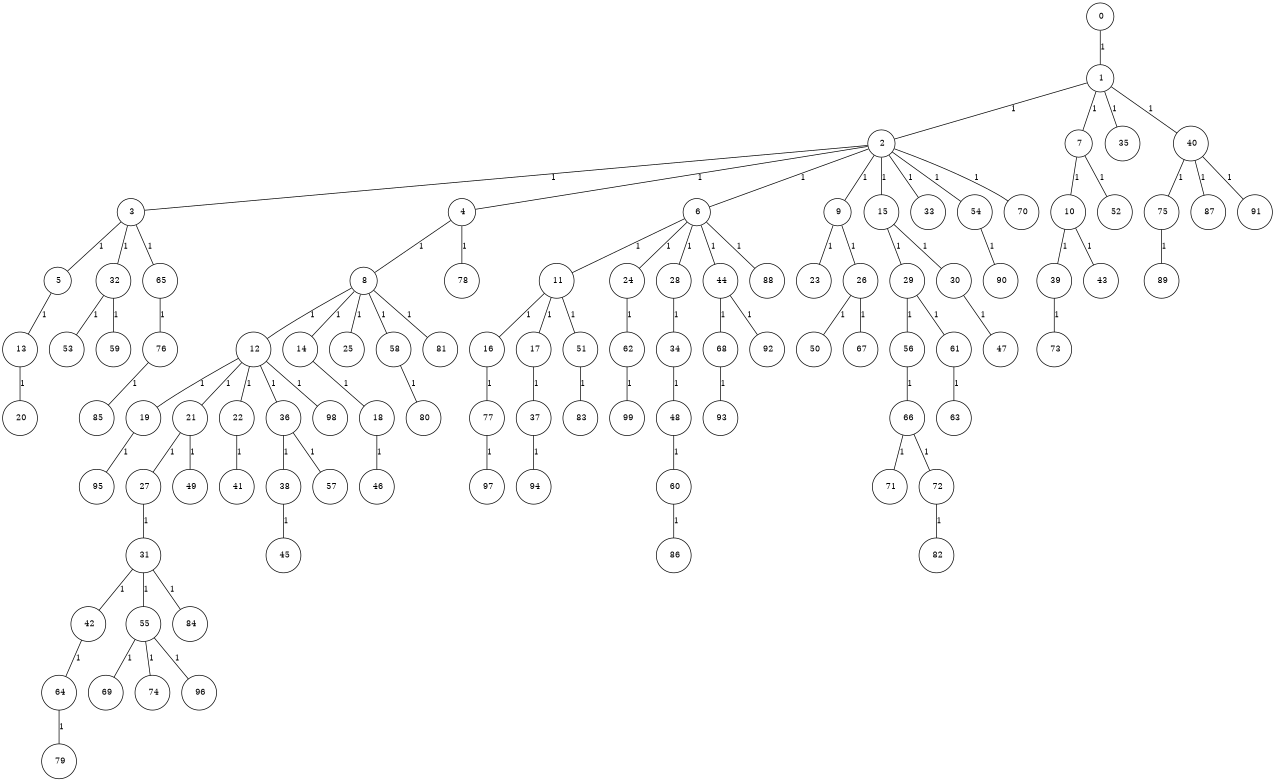 graph G {
size="8.5,11;"
ratio = "expand;"
fixedsize="true;"
overlap="scale;"
node[shape=circle,width=.12,hight=.12,fontsize=12]
edge[fontsize=12]

0[label=" 0" color=black, pos="1.3853855,2.6512098!"];
1[label=" 1" color=black, pos="2.7095905,2.8838037!"];
2[label=" 2" color=black, pos="0.22883801,0.7129266!"];
3[label=" 3" color=black, pos="1.0252865,1.4635455!"];
4[label=" 4" color=black, pos="1.3498598,2.5915981!"];
5[label=" 5" color=black, pos="0.56870463,1.2750194!"];
6[label=" 6" color=black, pos="1.0676448,2.483077!"];
7[label=" 7" color=black, pos="1.8383533,0.35128625!"];
8[label=" 8" color=black, pos="0.48757844,1.4438225!"];
9[label=" 9" color=black, pos="0.66972984,2.5519654!"];
10[label=" 10" color=black, pos="0.41364566,2.2252614!"];
11[label=" 11" color=black, pos="2.3956365,1.023222!"];
12[label=" 12" color=black, pos="2.2492146,2.4758605!"];
13[label=" 13" color=black, pos="0.48909563,0.66921911!"];
14[label=" 14" color=black, pos="1.3628455,2.5860973!"];
15[label=" 15" color=black, pos="2.407954,2.4249376!"];
16[label=" 16" color=black, pos="2.9398795,0.09270135!"];
17[label=" 17" color=black, pos="1.1963863,2.5081772!"];
18[label=" 18" color=black, pos="1.9095587,1.0489641!"];
19[label=" 19" color=black, pos="0.42224536,0.050691573!"];
20[label=" 20" color=black, pos="0.68700623,2.4893793!"];
21[label=" 21" color=black, pos="2.2774321,0.73284228!"];
22[label=" 22" color=black, pos="2.3108945,0.84147638!"];
23[label=" 23" color=black, pos="1.2563231,0.61438095!"];
24[label=" 24" color=black, pos="1.1351741,2.8058119!"];
25[label=" 25" color=black, pos="2.351749,1.9415923!"];
26[label=" 26" color=black, pos="0.047427647,0.566503!"];
27[label=" 27" color=black, pos="0.062742532,2.141133!"];
28[label=" 28" color=black, pos="2.1437467,2.9258506!"];
29[label=" 29" color=black, pos="1.7891106,0.061456321!"];
30[label=" 30" color=black, pos="1.9776325,0.81885363!"];
31[label=" 31" color=black, pos="2.1693467,1.4301581!"];
32[label=" 32" color=black, pos="0.14031688,0.63608108!"];
33[label=" 33" color=black, pos="0.54995908,1.7533737!"];
34[label=" 34" color=black, pos="1.5682297,1.0670597!"];
35[label=" 35" color=black, pos="0.93707124,1.380721!"];
36[label=" 36" color=black, pos="0.83870499,2.5019967!"];
37[label=" 37" color=black, pos="2.9652646,2.7278207!"];
38[label=" 38" color=black, pos="1.4663857,1.1768525!"];
39[label=" 39" color=black, pos="1.9799089,1.9402531!"];
40[label=" 40" color=black, pos="1.8429806,2.6122917!"];
41[label=" 41" color=black, pos="0.15400753,2.9903264!"];
42[label=" 42" color=black, pos="0.68554209,1.3532095!"];
43[label=" 43" color=black, pos="2.2655789,1.7034313!"];
44[label=" 44" color=black, pos="2.0405022,2.7320995!"];
45[label=" 45" color=black, pos="0.76888089,0.94866376!"];
46[label=" 46" color=black, pos="2.0065946,1.8709989!"];
47[label=" 47" color=black, pos="1.7325269,0.10672935!"];
48[label=" 48" color=black, pos="1.3875863,1.9684471!"];
49[label=" 49" color=black, pos="0.084686511,0.26383105!"];
50[label=" 50" color=black, pos="2.0161596,2.3928419!"];
51[label=" 51" color=black, pos="1.3509711,2.3860224!"];
52[label=" 52" color=black, pos="1.3017011,2.3972401!"];
53[label=" 53" color=black, pos="0.57804205,1.3058486!"];
54[label=" 54" color=black, pos="1.4714201,1.5711402!"];
55[label=" 55" color=black, pos="0.98809957,1.7794545!"];
56[label=" 56" color=black, pos="2.3968906,1.9172796!"];
57[label=" 57" color=black, pos="1.7066751,2.2518057!"];
58[label=" 58" color=black, pos="0.79815125,0.0045732092!"];
59[label=" 59" color=black, pos="2.7409208,2.5405957!"];
60[label=" 60" color=black, pos="0.50871742,0.11320394!"];
61[label=" 61" color=black, pos="0.28373963,1.6713961!"];
62[label=" 62" color=black, pos="0.59590002,1.9591068!"];
63[label=" 63" color=black, pos="2.9204058,1.9596854!"];
64[label=" 64" color=black, pos="0.48646277,2.7988735!"];
65[label=" 65" color=black, pos="0.05807569,0.91597254!"];
66[label=" 66" color=black, pos="1.6953268,2.0053493!"];
67[label=" 67" color=black, pos="1.3111413,2.4788696!"];
68[label=" 68" color=black, pos="2.4837808,1.9066182!"];
69[label=" 69" color=black, pos="1.011126,1.5226802!"];
70[label=" 70" color=black, pos="1.8205506,0.19102565!"];
71[label=" 71" color=black, pos="2.2203482,1.0582527!"];
72[label=" 72" color=black, pos="1.0276761,0.89994877!"];
73[label=" 73" color=black, pos="0.90780536,0.94197871!"];
74[label=" 74" color=black, pos="0.73646706,1.0393798!"];
75[label=" 75" color=black, pos="2.493273,2.8674671!"];
76[label=" 76" color=black, pos="0.11032297,0.74457427!"];
77[label=" 77" color=black, pos="0.3520997,2.7284751!"];
78[label=" 78" color=black, pos="0.74904142,0.91360666!"];
79[label=" 79" color=black, pos="1.0702118,0.67620052!"];
80[label=" 80" color=black, pos="1.8289856,1.1836397!"];
81[label=" 81" color=black, pos="0.39207061,2.3399231!"];
82[label=" 82" color=black, pos="0.072946396,0.17614605!"];
83[label=" 83" color=black, pos="2.8975524,1.5432733!"];
84[label=" 84" color=black, pos="1.8176986,0.12932437!"];
85[label=" 85" color=black, pos="0.55510201,1.3424486!"];
86[label=" 86" color=black, pos="0.77730018,1.273533!"];
87[label=" 87" color=black, pos="1.2279146,2.9453999!"];
88[label=" 88" color=black, pos="1.5258828,2.7936911!"];
89[label=" 89" color=black, pos="0.25465789,2.0464911!"];
90[label=" 90" color=black, pos="0.51291719,2.8938237!"];
91[label=" 91" color=black, pos="1.2662503,2.4183449!"];
92[label=" 92" color=black, pos="1.7249445,2.2537471!"];
93[label=" 93" color=black, pos="0.40546875,2.58419!"];
94[label=" 94" color=black, pos="2.8522509,1.0302809!"];
95[label=" 95" color=black, pos="1.8074565,0.13706571!"];
96[label=" 96" color=black, pos="0.10472029,1.2512928!"];
97[label=" 97" color=black, pos="0.064371069,0.68698248!"];
98[label=" 98" color=black, pos="0.52042099,2.9877578!"];
99[label=" 99" color=black, pos="0.017903198,2.8706202!"];
0--1[label="1"]
1--2[label="1"]
1--7[label="1"]
1--35[label="1"]
1--40[label="1"]
2--3[label="1"]
2--4[label="1"]
2--6[label="1"]
2--9[label="1"]
2--15[label="1"]
2--33[label="1"]
2--54[label="1"]
2--70[label="1"]
3--5[label="1"]
3--32[label="1"]
3--65[label="1"]
4--8[label="1"]
4--78[label="1"]
5--13[label="1"]
6--11[label="1"]
6--24[label="1"]
6--28[label="1"]
6--44[label="1"]
6--88[label="1"]
7--10[label="1"]
7--52[label="1"]
8--12[label="1"]
8--14[label="1"]
8--25[label="1"]
8--58[label="1"]
8--81[label="1"]
9--23[label="1"]
9--26[label="1"]
10--39[label="1"]
10--43[label="1"]
11--16[label="1"]
11--17[label="1"]
11--51[label="1"]
12--19[label="1"]
12--21[label="1"]
12--22[label="1"]
12--36[label="1"]
12--98[label="1"]
13--20[label="1"]
14--18[label="1"]
15--29[label="1"]
15--30[label="1"]
16--77[label="1"]
17--37[label="1"]
18--46[label="1"]
19--95[label="1"]
21--27[label="1"]
21--49[label="1"]
22--41[label="1"]
24--62[label="1"]
26--50[label="1"]
26--67[label="1"]
27--31[label="1"]
28--34[label="1"]
29--56[label="1"]
29--61[label="1"]
30--47[label="1"]
31--42[label="1"]
31--55[label="1"]
31--84[label="1"]
32--53[label="1"]
32--59[label="1"]
34--48[label="1"]
36--38[label="1"]
36--57[label="1"]
37--94[label="1"]
38--45[label="1"]
39--73[label="1"]
40--75[label="1"]
40--87[label="1"]
40--91[label="1"]
42--64[label="1"]
44--68[label="1"]
44--92[label="1"]
48--60[label="1"]
51--83[label="1"]
54--90[label="1"]
55--69[label="1"]
55--74[label="1"]
55--96[label="1"]
56--66[label="1"]
58--80[label="1"]
60--86[label="1"]
61--63[label="1"]
62--99[label="1"]
64--79[label="1"]
65--76[label="1"]
66--71[label="1"]
66--72[label="1"]
68--93[label="1"]
72--82[label="1"]
75--89[label="1"]
76--85[label="1"]
77--97[label="1"]

}
